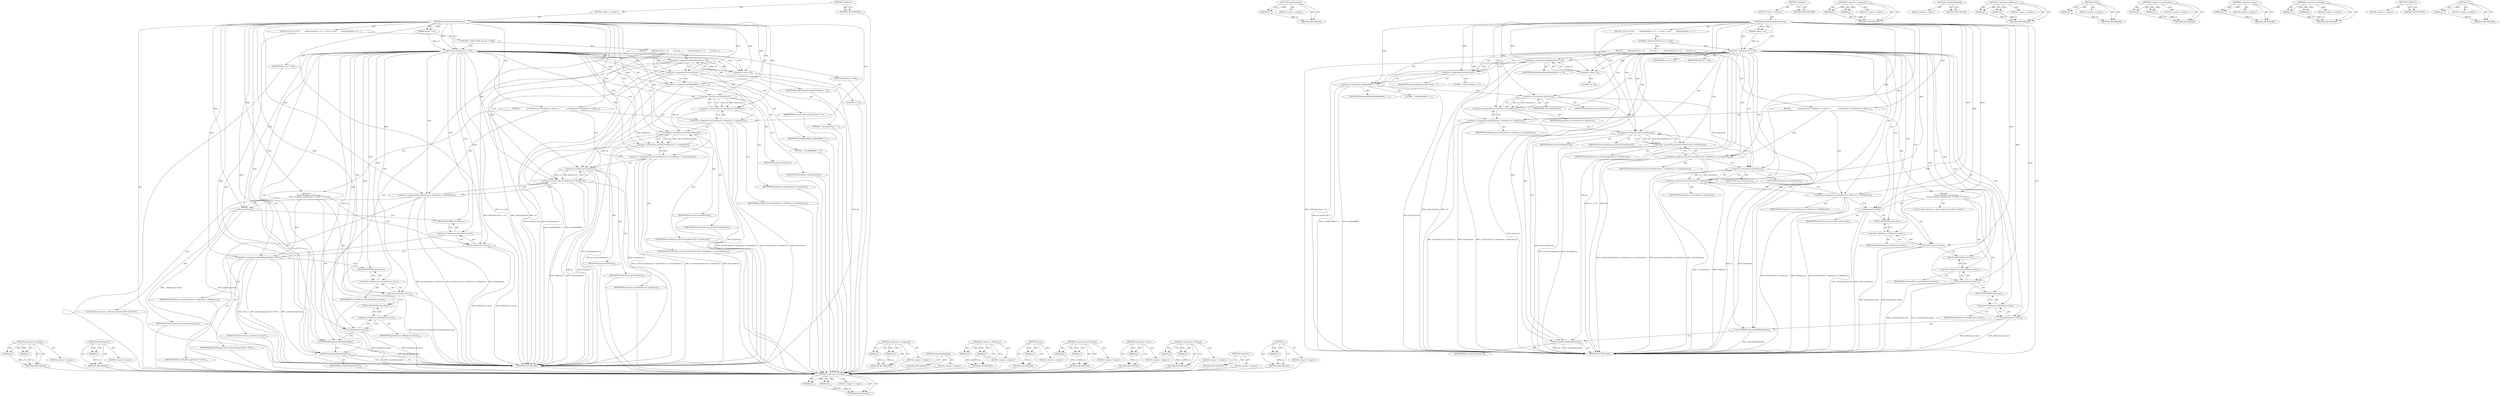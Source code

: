 digraph "_l" {
vulnerable_109 [label=<(METHOD,&lt;operator&gt;.lessThan)>];
vulnerable_110 [label=<(PARAM,p1)>];
vulnerable_111 [label=<(PARAM,p2)>];
vulnerable_112 [label=<(BLOCK,&lt;empty&gt;,&lt;empty&gt;)>];
vulnerable_113 [label=<(METHOD_RETURN,ANY)>];
vulnerable_130 [label=<(METHOD,notifyPrepared)>];
vulnerable_131 [label=<(PARAM,p1)>];
vulnerable_132 [label=<(BLOCK,&lt;empty&gt;,&lt;empty&gt;)>];
vulnerable_133 [label=<(METHOD_RETURN,ANY)>];
vulnerable_6 [label=<(METHOD,&lt;global&gt;)<SUB>1</SUB>>];
vulnerable_7 [label=<(BLOCK,&lt;empty&gt;,&lt;empty&gt;)<SUB>1</SUB>>];
vulnerable_8 [label=<(METHOD,notifyPreparedAndCleanup)<SUB>1</SUB>>];
vulnerable_9 [label=<(PARAM,status_t err)<SUB>1</SUB>>];
vulnerable_10 [label=<(BLOCK,{
 if (err != OK) {
        mMetaDataSize = -1l...,{
 if (err != OK) {
        mMetaDataSize = -1l...)<SUB>1</SUB>>];
vulnerable_11 [label=<(CONTROL_STRUCTURE,IF,if (err != OK))<SUB>2</SUB>>];
vulnerable_12 [label=<(&lt;operator&gt;.notEquals,err != OK)<SUB>2</SUB>>];
vulnerable_13 [label=<(IDENTIFIER,err,err != OK)<SUB>2</SUB>>];
vulnerable_14 [label=<(IDENTIFIER,OK,err != OK)<SUB>2</SUB>>];
vulnerable_15 [label=<(BLOCK,{
        mMetaDataSize = -1ll;
        mConten...,{
        mMetaDataSize = -1ll;
        mConten...)<SUB>2</SUB>>];
vulnerable_16 [label=<(&lt;operator&gt;.assignment,mMetaDataSize = -1ll)<SUB>3</SUB>>];
vulnerable_17 [label=<(IDENTIFIER,mMetaDataSize,mMetaDataSize = -1ll)<SUB>3</SUB>>];
vulnerable_18 [label=<(&lt;operator&gt;.minus,-1ll)<SUB>3</SUB>>];
vulnerable_19 [label=<(LITERAL,1ll,-1ll)<SUB>3</SUB>>];
vulnerable_20 [label=<(&lt;operator&gt;.assignment,mContentType = &quot;&quot;)<SUB>4</SUB>>];
vulnerable_21 [label=<(IDENTIFIER,mContentType,mContentType = &quot;&quot;)<SUB>4</SUB>>];
vulnerable_22 [label=<(LITERAL,&quot;&quot;,mContentType = &quot;&quot;)<SUB>4</SUB>>];
vulnerable_23 [label=<(&lt;operator&gt;.assignment,mSniffedMIME = &quot;&quot;)<SUB>5</SUB>>];
vulnerable_24 [label=<(IDENTIFIER,mSniffedMIME,mSniffedMIME = &quot;&quot;)<SUB>5</SUB>>];
vulnerable_25 [label=<(LITERAL,&quot;&quot;,mSniffedMIME = &quot;&quot;)<SUB>5</SUB>>];
vulnerable_26 [label=<(BLOCK,{
            sp&lt;DataSource&gt; dataSource = mData...,{
            sp&lt;DataSource&gt; dataSource = mData...)<SUB>6</SUB>>];
vulnerable_27 [label=<(&lt;operator&gt;.assignment,sp&lt;DataSource&gt; dataSource = mDataSource)<SUB>7</SUB>>];
vulnerable_28 [label=<(&lt;operator&gt;.greaterThan,sp&lt;DataSource&gt; dataSource)<SUB>7</SUB>>];
vulnerable_29 [label=<(&lt;operator&gt;.lessThan,sp&lt;DataSource)<SUB>7</SUB>>];
vulnerable_30 [label=<(IDENTIFIER,sp,sp&lt;DataSource)<SUB>7</SUB>>];
vulnerable_31 [label=<(IDENTIFIER,DataSource,sp&lt;DataSource)<SUB>7</SUB>>];
vulnerable_32 [label=<(IDENTIFIER,dataSource,sp&lt;DataSource&gt; dataSource)<SUB>7</SUB>>];
vulnerable_33 [label=<(IDENTIFIER,mDataSource,sp&lt;DataSource&gt; dataSource = mDataSource)<SUB>7</SUB>>];
vulnerable_34 [label=<(&lt;operator&gt;.assignment,sp&lt;NuCachedSource2&gt; cachedSource = mCachedSource)<SUB>8</SUB>>];
vulnerable_35 [label=<(&lt;operator&gt;.greaterThan,sp&lt;NuCachedSource2&gt; cachedSource)<SUB>8</SUB>>];
vulnerable_36 [label=<(&lt;operator&gt;.lessThan,sp&lt;NuCachedSource2)<SUB>8</SUB>>];
vulnerable_37 [label=<(IDENTIFIER,sp,sp&lt;NuCachedSource2)<SUB>8</SUB>>];
vulnerable_38 [label=<(IDENTIFIER,NuCachedSource2,sp&lt;NuCachedSource2)<SUB>8</SUB>>];
vulnerable_39 [label=<(IDENTIFIER,cachedSource,sp&lt;NuCachedSource2&gt; cachedSource)<SUB>8</SUB>>];
vulnerable_40 [label=<(IDENTIFIER,mCachedSource,sp&lt;NuCachedSource2&gt; cachedSource = mCachedSource)<SUB>8</SUB>>];
vulnerable_41 [label=<(&lt;operator&gt;.assignment,sp&lt;DataSource&gt; httpSource = mHttpSource)<SUB>9</SUB>>];
vulnerable_42 [label=<(&lt;operator&gt;.greaterThan,sp&lt;DataSource&gt; httpSource)<SUB>9</SUB>>];
vulnerable_43 [label=<(&lt;operator&gt;.lessThan,sp&lt;DataSource)<SUB>9</SUB>>];
vulnerable_44 [label=<(IDENTIFIER,sp,sp&lt;DataSource)<SUB>9</SUB>>];
vulnerable_45 [label=<(IDENTIFIER,DataSource,sp&lt;DataSource)<SUB>9</SUB>>];
vulnerable_46 [label=<(IDENTIFIER,httpSource,sp&lt;DataSource&gt; httpSource)<SUB>9</SUB>>];
vulnerable_47 [label=<(IDENTIFIER,mHttpSource,sp&lt;DataSource&gt; httpSource = mHttpSource)<SUB>9</SUB>>];
vulnerable_48 [label="<(BLOCK,{
                 Mutex::Autolock _l(mDisconne...,{
                 Mutex::Autolock _l(mDisconne...)<SUB>11</SUB>>"];
vulnerable_49 [label="<(LOCAL,Mutex.Autolock _l: Mutex.Autolock)<SUB>12</SUB>>"];
vulnerable_50 [label=<(_l,_l(mDisconnectLock))<SUB>12</SUB>>];
vulnerable_51 [label=<(IDENTIFIER,mDisconnectLock,_l(mDisconnectLock))<SUB>12</SUB>>];
vulnerable_52 [label=<(clear,mDataSource.clear())<SUB>13</SUB>>];
vulnerable_53 [label=<(&lt;operator&gt;.fieldAccess,mDataSource.clear)<SUB>13</SUB>>];
vulnerable_54 [label=<(IDENTIFIER,mDataSource,mDataSource.clear())<SUB>13</SUB>>];
vulnerable_55 [label=<(FIELD_IDENTIFIER,clear,clear)<SUB>13</SUB>>];
vulnerable_56 [label=<(clear,mCachedSource.clear())<SUB>14</SUB>>];
vulnerable_57 [label=<(&lt;operator&gt;.fieldAccess,mCachedSource.clear)<SUB>14</SUB>>];
vulnerable_58 [label=<(IDENTIFIER,mCachedSource,mCachedSource.clear())<SUB>14</SUB>>];
vulnerable_59 [label=<(FIELD_IDENTIFIER,clear,clear)<SUB>14</SUB>>];
vulnerable_60 [label=<(clear,mHttpSource.clear())<SUB>15</SUB>>];
vulnerable_61 [label=<(&lt;operator&gt;.fieldAccess,mHttpSource.clear)<SUB>15</SUB>>];
vulnerable_62 [label=<(IDENTIFIER,mHttpSource,mHttpSource.clear())<SUB>15</SUB>>];
vulnerable_63 [label=<(FIELD_IDENTIFIER,clear,clear)<SUB>15</SUB>>];
vulnerable_64 [label=<(cancelPollBuffering,cancelPollBuffering())<SUB>19</SUB>>];
vulnerable_65 [label=<(notifyPrepared,notifyPrepared(err))<SUB>21</SUB>>];
vulnerable_66 [label=<(IDENTIFIER,err,notifyPrepared(err))<SUB>21</SUB>>];
vulnerable_67 [label=<(METHOD_RETURN,void)<SUB>1</SUB>>];
vulnerable_69 [label=<(METHOD_RETURN,ANY)<SUB>1</SUB>>];
vulnerable_95 [label=<(METHOD,&lt;operator&gt;.assignment)>];
vulnerable_96 [label=<(PARAM,p1)>];
vulnerable_97 [label=<(PARAM,p2)>];
vulnerable_98 [label=<(BLOCK,&lt;empty&gt;,&lt;empty&gt;)>];
vulnerable_99 [label=<(METHOD_RETURN,ANY)>];
vulnerable_127 [label=<(METHOD,cancelPollBuffering)>];
vulnerable_128 [label=<(BLOCK,&lt;empty&gt;,&lt;empty&gt;)>];
vulnerable_129 [label=<(METHOD_RETURN,ANY)>];
vulnerable_122 [label=<(METHOD,&lt;operator&gt;.fieldAccess)>];
vulnerable_123 [label=<(PARAM,p1)>];
vulnerable_124 [label=<(PARAM,p2)>];
vulnerable_125 [label=<(BLOCK,&lt;empty&gt;,&lt;empty&gt;)>];
vulnerable_126 [label=<(METHOD_RETURN,ANY)>];
vulnerable_118 [label=<(METHOD,clear)>];
vulnerable_119 [label=<(PARAM,p1)>];
vulnerable_120 [label=<(BLOCK,&lt;empty&gt;,&lt;empty&gt;)>];
vulnerable_121 [label=<(METHOD_RETURN,ANY)>];
vulnerable_104 [label=<(METHOD,&lt;operator&gt;.greaterThan)>];
vulnerable_105 [label=<(PARAM,p1)>];
vulnerable_106 [label=<(PARAM,p2)>];
vulnerable_107 [label=<(BLOCK,&lt;empty&gt;,&lt;empty&gt;)>];
vulnerable_108 [label=<(METHOD_RETURN,ANY)>];
vulnerable_100 [label=<(METHOD,&lt;operator&gt;.minus)>];
vulnerable_101 [label=<(PARAM,p1)>];
vulnerable_102 [label=<(BLOCK,&lt;empty&gt;,&lt;empty&gt;)>];
vulnerable_103 [label=<(METHOD_RETURN,ANY)>];
vulnerable_90 [label=<(METHOD,&lt;operator&gt;.notEquals)>];
vulnerable_91 [label=<(PARAM,p1)>];
vulnerable_92 [label=<(PARAM,p2)>];
vulnerable_93 [label=<(BLOCK,&lt;empty&gt;,&lt;empty&gt;)>];
vulnerable_94 [label=<(METHOD_RETURN,ANY)>];
vulnerable_84 [label=<(METHOD,&lt;global&gt;)<SUB>1</SUB>>];
vulnerable_85 [label=<(BLOCK,&lt;empty&gt;,&lt;empty&gt;)>];
vulnerable_86 [label=<(METHOD_RETURN,ANY)>];
vulnerable_114 [label=<(METHOD,_l)>];
vulnerable_115 [label=<(PARAM,p1)>];
vulnerable_116 [label=<(BLOCK,&lt;empty&gt;,&lt;empty&gt;)>];
vulnerable_117 [label=<(METHOD_RETURN,ANY)>];
fixed_112 [label=<(METHOD,&lt;operator&gt;.lessThan)>];
fixed_113 [label=<(PARAM,p1)>];
fixed_114 [label=<(PARAM,p2)>];
fixed_115 [label=<(BLOCK,&lt;empty&gt;,&lt;empty&gt;)>];
fixed_116 [label=<(METHOD_RETURN,ANY)>];
fixed_133 [label=<(METHOD,notifyPrepared)>];
fixed_134 [label=<(PARAM,p1)>];
fixed_135 [label=<(BLOCK,&lt;empty&gt;,&lt;empty&gt;)>];
fixed_136 [label=<(METHOD_RETURN,ANY)>];
fixed_6 [label=<(METHOD,&lt;global&gt;)<SUB>1</SUB>>];
fixed_7 [label=<(BLOCK,&lt;empty&gt;,&lt;empty&gt;)<SUB>1</SUB>>];
fixed_8 [label=<(METHOD,notifyPreparedAndCleanup)<SUB>1</SUB>>];
fixed_9 [label=<(PARAM,status_t err)<SUB>1</SUB>>];
fixed_10 [label=<(BLOCK,{
 if (err != OK) {
        mMetaDataSize = -1l...,{
 if (err != OK) {
        mMetaDataSize = -1l...)<SUB>1</SUB>>];
fixed_11 [label=<(CONTROL_STRUCTURE,IF,if (err != OK))<SUB>2</SUB>>];
fixed_12 [label=<(&lt;operator&gt;.notEquals,err != OK)<SUB>2</SUB>>];
fixed_13 [label=<(IDENTIFIER,err,err != OK)<SUB>2</SUB>>];
fixed_14 [label=<(IDENTIFIER,OK,err != OK)<SUB>2</SUB>>];
fixed_15 [label=<(BLOCK,{
        mMetaDataSize = -1ll;
        mConten...,{
        mMetaDataSize = -1ll;
        mConten...)<SUB>2</SUB>>];
fixed_16 [label=<(&lt;operator&gt;.assignment,mMetaDataSize = -1ll)<SUB>3</SUB>>];
fixed_17 [label=<(IDENTIFIER,mMetaDataSize,mMetaDataSize = -1ll)<SUB>3</SUB>>];
fixed_18 [label=<(&lt;operator&gt;.minus,-1ll)<SUB>3</SUB>>];
fixed_19 [label=<(LITERAL,1ll,-1ll)<SUB>3</SUB>>];
fixed_20 [label=<(&lt;operator&gt;.assignment,mContentType = &quot;&quot;)<SUB>4</SUB>>];
fixed_21 [label=<(IDENTIFIER,mContentType,mContentType = &quot;&quot;)<SUB>4</SUB>>];
fixed_22 [label=<(LITERAL,&quot;&quot;,mContentType = &quot;&quot;)<SUB>4</SUB>>];
fixed_23 [label=<(&lt;operator&gt;.assignment,mSniffedMIME = &quot;&quot;)<SUB>5</SUB>>];
fixed_24 [label=<(IDENTIFIER,mSniffedMIME,mSniffedMIME = &quot;&quot;)<SUB>5</SUB>>];
fixed_25 [label=<(LITERAL,&quot;&quot;,mSniffedMIME = &quot;&quot;)<SUB>5</SUB>>];
fixed_26 [label=<(BLOCK,{
            sp&lt;DataSource&gt; dataSource = mData...,{
            sp&lt;DataSource&gt; dataSource = mData...)<SUB>6</SUB>>];
fixed_27 [label=<(&lt;operator&gt;.assignment,sp&lt;DataSource&gt; dataSource = mDataSource)<SUB>7</SUB>>];
fixed_28 [label=<(&lt;operator&gt;.greaterThan,sp&lt;DataSource&gt; dataSource)<SUB>7</SUB>>];
fixed_29 [label=<(&lt;operator&gt;.lessThan,sp&lt;DataSource)<SUB>7</SUB>>];
fixed_30 [label=<(IDENTIFIER,sp,sp&lt;DataSource)<SUB>7</SUB>>];
fixed_31 [label=<(IDENTIFIER,DataSource,sp&lt;DataSource)<SUB>7</SUB>>];
fixed_32 [label=<(IDENTIFIER,dataSource,sp&lt;DataSource&gt; dataSource)<SUB>7</SUB>>];
fixed_33 [label=<(IDENTIFIER,mDataSource,sp&lt;DataSource&gt; dataSource = mDataSource)<SUB>7</SUB>>];
fixed_34 [label=<(&lt;operator&gt;.assignment,sp&lt;NuCachedSource2&gt; cachedSource = mCachedSource)<SUB>8</SUB>>];
fixed_35 [label=<(&lt;operator&gt;.greaterThan,sp&lt;NuCachedSource2&gt; cachedSource)<SUB>8</SUB>>];
fixed_36 [label=<(&lt;operator&gt;.lessThan,sp&lt;NuCachedSource2)<SUB>8</SUB>>];
fixed_37 [label=<(IDENTIFIER,sp,sp&lt;NuCachedSource2)<SUB>8</SUB>>];
fixed_38 [label=<(IDENTIFIER,NuCachedSource2,sp&lt;NuCachedSource2)<SUB>8</SUB>>];
fixed_39 [label=<(IDENTIFIER,cachedSource,sp&lt;NuCachedSource2&gt; cachedSource)<SUB>8</SUB>>];
fixed_40 [label=<(IDENTIFIER,mCachedSource,sp&lt;NuCachedSource2&gt; cachedSource = mCachedSource)<SUB>8</SUB>>];
fixed_41 [label=<(&lt;operator&gt;.assignment,sp&lt;DataSource&gt; httpSource = mHttpSource)<SUB>9</SUB>>];
fixed_42 [label=<(&lt;operator&gt;.greaterThan,sp&lt;DataSource&gt; httpSource)<SUB>9</SUB>>];
fixed_43 [label=<(&lt;operator&gt;.lessThan,sp&lt;DataSource)<SUB>9</SUB>>];
fixed_44 [label=<(IDENTIFIER,sp,sp&lt;DataSource)<SUB>9</SUB>>];
fixed_45 [label=<(IDENTIFIER,DataSource,sp&lt;DataSource)<SUB>9</SUB>>];
fixed_46 [label=<(IDENTIFIER,httpSource,sp&lt;DataSource&gt; httpSource)<SUB>9</SUB>>];
fixed_47 [label=<(IDENTIFIER,mHttpSource,sp&lt;DataSource&gt; httpSource = mHttpSource)<SUB>9</SUB>>];
fixed_48 [label="<(BLOCK,{
                 Mutex::Autolock _l(mDisconne...,{
                 Mutex::Autolock _l(mDisconne...)<SUB>11</SUB>>"];
fixed_49 [label="<(LOCAL,Mutex.Autolock _l: Mutex.Autolock)<SUB>12</SUB>>"];
fixed_50 [label=<(_l,_l(mDisconnectLock))<SUB>12</SUB>>];
fixed_51 [label=<(IDENTIFIER,mDisconnectLock,_l(mDisconnectLock))<SUB>12</SUB>>];
fixed_52 [label=<(clear,mDataSource.clear())<SUB>13</SUB>>];
fixed_53 [label=<(&lt;operator&gt;.fieldAccess,mDataSource.clear)<SUB>13</SUB>>];
fixed_54 [label=<(IDENTIFIER,mDataSource,mDataSource.clear())<SUB>13</SUB>>];
fixed_55 [label=<(FIELD_IDENTIFIER,clear,clear)<SUB>13</SUB>>];
fixed_56 [label=<(&lt;operator&gt;.assignment,mDrmManagerClient = NULL)<SUB>14</SUB>>];
fixed_57 [label=<(IDENTIFIER,mDrmManagerClient,mDrmManagerClient = NULL)<SUB>14</SUB>>];
fixed_58 [label=<(IDENTIFIER,NULL,mDrmManagerClient = NULL)<SUB>14</SUB>>];
fixed_59 [label=<(clear,mCachedSource.clear())<SUB>15</SUB>>];
fixed_60 [label=<(&lt;operator&gt;.fieldAccess,mCachedSource.clear)<SUB>15</SUB>>];
fixed_61 [label=<(IDENTIFIER,mCachedSource,mCachedSource.clear())<SUB>15</SUB>>];
fixed_62 [label=<(FIELD_IDENTIFIER,clear,clear)<SUB>15</SUB>>];
fixed_63 [label=<(clear,mHttpSource.clear())<SUB>16</SUB>>];
fixed_64 [label=<(&lt;operator&gt;.fieldAccess,mHttpSource.clear)<SUB>16</SUB>>];
fixed_65 [label=<(IDENTIFIER,mHttpSource,mHttpSource.clear())<SUB>16</SUB>>];
fixed_66 [label=<(FIELD_IDENTIFIER,clear,clear)<SUB>16</SUB>>];
fixed_67 [label=<(cancelPollBuffering,cancelPollBuffering())<SUB>20</SUB>>];
fixed_68 [label=<(notifyPrepared,notifyPrepared(err))<SUB>22</SUB>>];
fixed_69 [label=<(IDENTIFIER,err,notifyPrepared(err))<SUB>22</SUB>>];
fixed_70 [label=<(METHOD_RETURN,void)<SUB>1</SUB>>];
fixed_72 [label=<(METHOD_RETURN,ANY)<SUB>1</SUB>>];
fixed_98 [label=<(METHOD,&lt;operator&gt;.assignment)>];
fixed_99 [label=<(PARAM,p1)>];
fixed_100 [label=<(PARAM,p2)>];
fixed_101 [label=<(BLOCK,&lt;empty&gt;,&lt;empty&gt;)>];
fixed_102 [label=<(METHOD_RETURN,ANY)>];
fixed_130 [label=<(METHOD,cancelPollBuffering)>];
fixed_131 [label=<(BLOCK,&lt;empty&gt;,&lt;empty&gt;)>];
fixed_132 [label=<(METHOD_RETURN,ANY)>];
fixed_125 [label=<(METHOD,&lt;operator&gt;.fieldAccess)>];
fixed_126 [label=<(PARAM,p1)>];
fixed_127 [label=<(PARAM,p2)>];
fixed_128 [label=<(BLOCK,&lt;empty&gt;,&lt;empty&gt;)>];
fixed_129 [label=<(METHOD_RETURN,ANY)>];
fixed_121 [label=<(METHOD,clear)>];
fixed_122 [label=<(PARAM,p1)>];
fixed_123 [label=<(BLOCK,&lt;empty&gt;,&lt;empty&gt;)>];
fixed_124 [label=<(METHOD_RETURN,ANY)>];
fixed_107 [label=<(METHOD,&lt;operator&gt;.greaterThan)>];
fixed_108 [label=<(PARAM,p1)>];
fixed_109 [label=<(PARAM,p2)>];
fixed_110 [label=<(BLOCK,&lt;empty&gt;,&lt;empty&gt;)>];
fixed_111 [label=<(METHOD_RETURN,ANY)>];
fixed_103 [label=<(METHOD,&lt;operator&gt;.minus)>];
fixed_104 [label=<(PARAM,p1)>];
fixed_105 [label=<(BLOCK,&lt;empty&gt;,&lt;empty&gt;)>];
fixed_106 [label=<(METHOD_RETURN,ANY)>];
fixed_93 [label=<(METHOD,&lt;operator&gt;.notEquals)>];
fixed_94 [label=<(PARAM,p1)>];
fixed_95 [label=<(PARAM,p2)>];
fixed_96 [label=<(BLOCK,&lt;empty&gt;,&lt;empty&gt;)>];
fixed_97 [label=<(METHOD_RETURN,ANY)>];
fixed_87 [label=<(METHOD,&lt;global&gt;)<SUB>1</SUB>>];
fixed_88 [label=<(BLOCK,&lt;empty&gt;,&lt;empty&gt;)>];
fixed_89 [label=<(METHOD_RETURN,ANY)>];
fixed_117 [label=<(METHOD,_l)>];
fixed_118 [label=<(PARAM,p1)>];
fixed_119 [label=<(BLOCK,&lt;empty&gt;,&lt;empty&gt;)>];
fixed_120 [label=<(METHOD_RETURN,ANY)>];
vulnerable_109 -> vulnerable_110  [key=0, label="AST: "];
vulnerable_109 -> vulnerable_110  [key=1, label="DDG: "];
vulnerable_109 -> vulnerable_112  [key=0, label="AST: "];
vulnerable_109 -> vulnerable_111  [key=0, label="AST: "];
vulnerable_109 -> vulnerable_111  [key=1, label="DDG: "];
vulnerable_109 -> vulnerable_113  [key=0, label="AST: "];
vulnerable_109 -> vulnerable_113  [key=1, label="CFG: "];
vulnerable_110 -> vulnerable_113  [key=0, label="DDG: p1"];
vulnerable_111 -> vulnerable_113  [key=0, label="DDG: p2"];
vulnerable_130 -> vulnerable_131  [key=0, label="AST: "];
vulnerable_130 -> vulnerable_131  [key=1, label="DDG: "];
vulnerable_130 -> vulnerable_132  [key=0, label="AST: "];
vulnerable_130 -> vulnerable_133  [key=0, label="AST: "];
vulnerable_130 -> vulnerable_133  [key=1, label="CFG: "];
vulnerable_131 -> vulnerable_133  [key=0, label="DDG: p1"];
vulnerable_6 -> vulnerable_7  [key=0, label="AST: "];
vulnerable_6 -> vulnerable_69  [key=0, label="AST: "];
vulnerable_6 -> vulnerable_69  [key=1, label="CFG: "];
vulnerable_7 -> vulnerable_8  [key=0, label="AST: "];
vulnerable_8 -> vulnerable_9  [key=0, label="AST: "];
vulnerable_8 -> vulnerable_9  [key=1, label="DDG: "];
vulnerable_8 -> vulnerable_10  [key=0, label="AST: "];
vulnerable_8 -> vulnerable_67  [key=0, label="AST: "];
vulnerable_8 -> vulnerable_12  [key=0, label="CFG: "];
vulnerable_8 -> vulnerable_12  [key=1, label="DDG: "];
vulnerable_8 -> vulnerable_65  [key=0, label="DDG: "];
vulnerable_8 -> vulnerable_20  [key=0, label="DDG: "];
vulnerable_8 -> vulnerable_23  [key=0, label="DDG: "];
vulnerable_8 -> vulnerable_26  [key=0, label="DDG: "];
vulnerable_8 -> vulnerable_64  [key=0, label="DDG: "];
vulnerable_8 -> vulnerable_27  [key=0, label="DDG: "];
vulnerable_8 -> vulnerable_34  [key=0, label="DDG: "];
vulnerable_8 -> vulnerable_41  [key=0, label="DDG: "];
vulnerable_8 -> vulnerable_48  [key=0, label="DDG: "];
vulnerable_8 -> vulnerable_18  [key=0, label="DDG: "];
vulnerable_8 -> vulnerable_28  [key=0, label="DDG: "];
vulnerable_8 -> vulnerable_35  [key=0, label="DDG: "];
vulnerable_8 -> vulnerable_42  [key=0, label="DDG: "];
vulnerable_8 -> vulnerable_50  [key=0, label="DDG: "];
vulnerable_8 -> vulnerable_52  [key=0, label="DDG: "];
vulnerable_8 -> vulnerable_56  [key=0, label="DDG: "];
vulnerable_8 -> vulnerable_60  [key=0, label="DDG: "];
vulnerable_8 -> vulnerable_29  [key=0, label="DDG: "];
vulnerable_8 -> vulnerable_36  [key=0, label="DDG: "];
vulnerable_8 -> vulnerable_43  [key=0, label="DDG: "];
vulnerable_9 -> vulnerable_12  [key=0, label="DDG: err"];
vulnerable_10 -> vulnerable_11  [key=0, label="AST: "];
vulnerable_10 -> vulnerable_65  [key=0, label="AST: "];
vulnerable_11 -> vulnerable_12  [key=0, label="AST: "];
vulnerable_11 -> vulnerable_15  [key=0, label="AST: "];
vulnerable_12 -> vulnerable_13  [key=0, label="AST: "];
vulnerable_12 -> vulnerable_14  [key=0, label="AST: "];
vulnerable_12 -> vulnerable_18  [key=0, label="CFG: "];
vulnerable_12 -> vulnerable_18  [key=1, label="CDG: "];
vulnerable_12 -> vulnerable_65  [key=0, label="CFG: "];
vulnerable_12 -> vulnerable_65  [key=1, label="DDG: err"];
vulnerable_12 -> vulnerable_67  [key=0, label="DDG: err != OK"];
vulnerable_12 -> vulnerable_67  [key=1, label="DDG: OK"];
vulnerable_12 -> vulnerable_34  [key=0, label="CDG: "];
vulnerable_12 -> vulnerable_60  [key=0, label="CDG: "];
vulnerable_12 -> vulnerable_64  [key=0, label="CDG: "];
vulnerable_12 -> vulnerable_42  [key=0, label="CDG: "];
vulnerable_12 -> vulnerable_57  [key=0, label="CDG: "];
vulnerable_12 -> vulnerable_28  [key=0, label="CDG: "];
vulnerable_12 -> vulnerable_52  [key=0, label="CDG: "];
vulnerable_12 -> vulnerable_20  [key=0, label="CDG: "];
vulnerable_12 -> vulnerable_56  [key=0, label="CDG: "];
vulnerable_12 -> vulnerable_27  [key=0, label="CDG: "];
vulnerable_12 -> vulnerable_29  [key=0, label="CDG: "];
vulnerable_12 -> vulnerable_50  [key=0, label="CDG: "];
vulnerable_12 -> vulnerable_59  [key=0, label="CDG: "];
vulnerable_12 -> vulnerable_35  [key=0, label="CDG: "];
vulnerable_12 -> vulnerable_43  [key=0, label="CDG: "];
vulnerable_12 -> vulnerable_16  [key=0, label="CDG: "];
vulnerable_12 -> vulnerable_61  [key=0, label="CDG: "];
vulnerable_12 -> vulnerable_23  [key=0, label="CDG: "];
vulnerable_12 -> vulnerable_36  [key=0, label="CDG: "];
vulnerable_12 -> vulnerable_53  [key=0, label="CDG: "];
vulnerable_12 -> vulnerable_41  [key=0, label="CDG: "];
vulnerable_12 -> vulnerable_63  [key=0, label="CDG: "];
vulnerable_12 -> vulnerable_55  [key=0, label="CDG: "];
vulnerable_15 -> vulnerable_16  [key=0, label="AST: "];
vulnerable_15 -> vulnerable_20  [key=0, label="AST: "];
vulnerable_15 -> vulnerable_23  [key=0, label="AST: "];
vulnerable_15 -> vulnerable_26  [key=0, label="AST: "];
vulnerable_15 -> vulnerable_64  [key=0, label="AST: "];
vulnerable_16 -> vulnerable_17  [key=0, label="AST: "];
vulnerable_16 -> vulnerable_18  [key=0, label="AST: "];
vulnerable_16 -> vulnerable_20  [key=0, label="CFG: "];
vulnerable_16 -> vulnerable_67  [key=0, label="DDG: -1ll"];
vulnerable_16 -> vulnerable_67  [key=1, label="DDG: mMetaDataSize = -1ll"];
vulnerable_16 -> vulnerable_67  [key=2, label="DDG: mMetaDataSize"];
vulnerable_18 -> vulnerable_19  [key=0, label="AST: "];
vulnerable_18 -> vulnerable_16  [key=0, label="CFG: "];
vulnerable_18 -> vulnerable_16  [key=1, label="DDG: 1ll"];
vulnerable_20 -> vulnerable_21  [key=0, label="AST: "];
vulnerable_20 -> vulnerable_22  [key=0, label="AST: "];
vulnerable_20 -> vulnerable_23  [key=0, label="CFG: "];
vulnerable_20 -> vulnerable_67  [key=0, label="DDG: mContentType = &quot;&quot;"];
vulnerable_20 -> vulnerable_67  [key=1, label="DDG: mContentType"];
vulnerable_23 -> vulnerable_24  [key=0, label="AST: "];
vulnerable_23 -> vulnerable_25  [key=0, label="AST: "];
vulnerable_23 -> vulnerable_29  [key=0, label="CFG: "];
vulnerable_23 -> vulnerable_67  [key=0, label="DDG: mSniffedMIME = &quot;&quot;"];
vulnerable_23 -> vulnerable_67  [key=1, label="DDG: mSniffedMIME"];
vulnerable_26 -> vulnerable_27  [key=0, label="AST: "];
vulnerable_26 -> vulnerable_34  [key=0, label="AST: "];
vulnerable_26 -> vulnerable_41  [key=0, label="AST: "];
vulnerable_26 -> vulnerable_48  [key=0, label="AST: "];
vulnerable_27 -> vulnerable_28  [key=0, label="AST: "];
vulnerable_27 -> vulnerable_33  [key=0, label="AST: "];
vulnerable_27 -> vulnerable_36  [key=0, label="CFG: "];
vulnerable_27 -> vulnerable_67  [key=0, label="DDG: sp&lt;DataSource&gt; dataSource"];
vulnerable_27 -> vulnerable_67  [key=1, label="DDG: mDataSource"];
vulnerable_27 -> vulnerable_67  [key=2, label="DDG: sp&lt;DataSource&gt; dataSource = mDataSource"];
vulnerable_28 -> vulnerable_29  [key=0, label="AST: "];
vulnerable_28 -> vulnerable_32  [key=0, label="AST: "];
vulnerable_28 -> vulnerable_27  [key=0, label="CFG: "];
vulnerable_28 -> vulnerable_67  [key=0, label="DDG: dataSource"];
vulnerable_29 -> vulnerable_30  [key=0, label="AST: "];
vulnerable_29 -> vulnerable_31  [key=0, label="AST: "];
vulnerable_29 -> vulnerable_28  [key=0, label="CFG: "];
vulnerable_29 -> vulnerable_28  [key=1, label="DDG: sp"];
vulnerable_29 -> vulnerable_28  [key=2, label="DDG: DataSource"];
vulnerable_29 -> vulnerable_36  [key=0, label="DDG: sp"];
vulnerable_29 -> vulnerable_43  [key=0, label="DDG: DataSource"];
vulnerable_34 -> vulnerable_35  [key=0, label="AST: "];
vulnerable_34 -> vulnerable_40  [key=0, label="AST: "];
vulnerable_34 -> vulnerable_43  [key=0, label="CFG: "];
vulnerable_34 -> vulnerable_67  [key=0, label="DDG: sp&lt;NuCachedSource2&gt; cachedSource"];
vulnerable_34 -> vulnerable_67  [key=1, label="DDG: mCachedSource"];
vulnerable_34 -> vulnerable_67  [key=2, label="DDG: sp&lt;NuCachedSource2&gt; cachedSource = mCachedSource"];
vulnerable_35 -> vulnerable_36  [key=0, label="AST: "];
vulnerable_35 -> vulnerable_39  [key=0, label="AST: "];
vulnerable_35 -> vulnerable_34  [key=0, label="CFG: "];
vulnerable_35 -> vulnerable_67  [key=0, label="DDG: sp&lt;NuCachedSource2"];
vulnerable_35 -> vulnerable_67  [key=1, label="DDG: cachedSource"];
vulnerable_36 -> vulnerable_37  [key=0, label="AST: "];
vulnerable_36 -> vulnerable_38  [key=0, label="AST: "];
vulnerable_36 -> vulnerable_35  [key=0, label="CFG: "];
vulnerable_36 -> vulnerable_35  [key=1, label="DDG: sp"];
vulnerable_36 -> vulnerable_35  [key=2, label="DDG: NuCachedSource2"];
vulnerable_36 -> vulnerable_67  [key=0, label="DDG: NuCachedSource2"];
vulnerable_36 -> vulnerable_43  [key=0, label="DDG: sp"];
vulnerable_41 -> vulnerable_42  [key=0, label="AST: "];
vulnerable_41 -> vulnerable_47  [key=0, label="AST: "];
vulnerable_41 -> vulnerable_50  [key=0, label="CFG: "];
vulnerable_41 -> vulnerable_67  [key=0, label="DDG: sp&lt;DataSource&gt; httpSource"];
vulnerable_41 -> vulnerable_67  [key=1, label="DDG: mHttpSource"];
vulnerable_41 -> vulnerable_67  [key=2, label="DDG: sp&lt;DataSource&gt; httpSource = mHttpSource"];
vulnerable_42 -> vulnerable_43  [key=0, label="AST: "];
vulnerable_42 -> vulnerable_46  [key=0, label="AST: "];
vulnerable_42 -> vulnerable_41  [key=0, label="CFG: "];
vulnerable_42 -> vulnerable_67  [key=0, label="DDG: sp&lt;DataSource"];
vulnerable_42 -> vulnerable_67  [key=1, label="DDG: httpSource"];
vulnerable_43 -> vulnerable_44  [key=0, label="AST: "];
vulnerable_43 -> vulnerable_45  [key=0, label="AST: "];
vulnerable_43 -> vulnerable_42  [key=0, label="CFG: "];
vulnerable_43 -> vulnerable_42  [key=1, label="DDG: sp"];
vulnerable_43 -> vulnerable_42  [key=2, label="DDG: DataSource"];
vulnerable_43 -> vulnerable_67  [key=0, label="DDG: sp"];
vulnerable_43 -> vulnerable_67  [key=1, label="DDG: DataSource"];
vulnerable_48 -> vulnerable_49  [key=0, label="AST: "];
vulnerable_48 -> vulnerable_50  [key=0, label="AST: "];
vulnerable_48 -> vulnerable_52  [key=0, label="AST: "];
vulnerable_48 -> vulnerable_56  [key=0, label="AST: "];
vulnerable_48 -> vulnerable_60  [key=0, label="AST: "];
vulnerable_50 -> vulnerable_51  [key=0, label="AST: "];
vulnerable_50 -> vulnerable_55  [key=0, label="CFG: "];
vulnerable_50 -> vulnerable_67  [key=0, label="DDG: _l(mDisconnectLock)"];
vulnerable_50 -> vulnerable_67  [key=1, label="DDG: mDisconnectLock"];
vulnerable_52 -> vulnerable_53  [key=0, label="AST: "];
vulnerable_52 -> vulnerable_59  [key=0, label="CFG: "];
vulnerable_52 -> vulnerable_67  [key=0, label="DDG: mDataSource.clear"];
vulnerable_52 -> vulnerable_67  [key=1, label="DDG: mDataSource.clear()"];
vulnerable_53 -> vulnerable_54  [key=0, label="AST: "];
vulnerable_53 -> vulnerable_55  [key=0, label="AST: "];
vulnerable_53 -> vulnerable_52  [key=0, label="CFG: "];
vulnerable_55 -> vulnerable_53  [key=0, label="CFG: "];
vulnerable_56 -> vulnerable_57  [key=0, label="AST: "];
vulnerable_56 -> vulnerable_63  [key=0, label="CFG: "];
vulnerable_56 -> vulnerable_67  [key=0, label="DDG: mCachedSource.clear"];
vulnerable_56 -> vulnerable_67  [key=1, label="DDG: mCachedSource.clear()"];
vulnerable_57 -> vulnerable_58  [key=0, label="AST: "];
vulnerable_57 -> vulnerable_59  [key=0, label="AST: "];
vulnerable_57 -> vulnerable_56  [key=0, label="CFG: "];
vulnerable_59 -> vulnerable_57  [key=0, label="CFG: "];
vulnerable_60 -> vulnerable_61  [key=0, label="AST: "];
vulnerable_60 -> vulnerable_64  [key=0, label="CFG: "];
vulnerable_60 -> vulnerable_67  [key=0, label="DDG: mHttpSource.clear"];
vulnerable_60 -> vulnerable_67  [key=1, label="DDG: mHttpSource.clear()"];
vulnerable_61 -> vulnerable_62  [key=0, label="AST: "];
vulnerable_61 -> vulnerable_63  [key=0, label="AST: "];
vulnerable_61 -> vulnerable_60  [key=0, label="CFG: "];
vulnerable_63 -> vulnerable_61  [key=0, label="CFG: "];
vulnerable_64 -> vulnerable_65  [key=0, label="CFG: "];
vulnerable_64 -> vulnerable_67  [key=0, label="DDG: cancelPollBuffering()"];
vulnerable_65 -> vulnerable_66  [key=0, label="AST: "];
vulnerable_65 -> vulnerable_67  [key=0, label="CFG: "];
vulnerable_65 -> vulnerable_67  [key=1, label="DDG: err"];
vulnerable_65 -> vulnerable_67  [key=2, label="DDG: notifyPrepared(err)"];
vulnerable_95 -> vulnerable_96  [key=0, label="AST: "];
vulnerable_95 -> vulnerable_96  [key=1, label="DDG: "];
vulnerable_95 -> vulnerable_98  [key=0, label="AST: "];
vulnerable_95 -> vulnerable_97  [key=0, label="AST: "];
vulnerable_95 -> vulnerable_97  [key=1, label="DDG: "];
vulnerable_95 -> vulnerable_99  [key=0, label="AST: "];
vulnerable_95 -> vulnerable_99  [key=1, label="CFG: "];
vulnerable_96 -> vulnerable_99  [key=0, label="DDG: p1"];
vulnerable_97 -> vulnerable_99  [key=0, label="DDG: p2"];
vulnerable_127 -> vulnerable_128  [key=0, label="AST: "];
vulnerable_127 -> vulnerable_129  [key=0, label="AST: "];
vulnerable_127 -> vulnerable_129  [key=1, label="CFG: "];
vulnerable_122 -> vulnerable_123  [key=0, label="AST: "];
vulnerable_122 -> vulnerable_123  [key=1, label="DDG: "];
vulnerable_122 -> vulnerable_125  [key=0, label="AST: "];
vulnerable_122 -> vulnerable_124  [key=0, label="AST: "];
vulnerable_122 -> vulnerable_124  [key=1, label="DDG: "];
vulnerable_122 -> vulnerable_126  [key=0, label="AST: "];
vulnerable_122 -> vulnerable_126  [key=1, label="CFG: "];
vulnerable_123 -> vulnerable_126  [key=0, label="DDG: p1"];
vulnerable_124 -> vulnerable_126  [key=0, label="DDG: p2"];
vulnerable_118 -> vulnerable_119  [key=0, label="AST: "];
vulnerable_118 -> vulnerable_119  [key=1, label="DDG: "];
vulnerable_118 -> vulnerable_120  [key=0, label="AST: "];
vulnerable_118 -> vulnerable_121  [key=0, label="AST: "];
vulnerable_118 -> vulnerable_121  [key=1, label="CFG: "];
vulnerable_119 -> vulnerable_121  [key=0, label="DDG: p1"];
vulnerable_104 -> vulnerable_105  [key=0, label="AST: "];
vulnerable_104 -> vulnerable_105  [key=1, label="DDG: "];
vulnerable_104 -> vulnerable_107  [key=0, label="AST: "];
vulnerable_104 -> vulnerable_106  [key=0, label="AST: "];
vulnerable_104 -> vulnerable_106  [key=1, label="DDG: "];
vulnerable_104 -> vulnerable_108  [key=0, label="AST: "];
vulnerable_104 -> vulnerable_108  [key=1, label="CFG: "];
vulnerable_105 -> vulnerable_108  [key=0, label="DDG: p1"];
vulnerable_106 -> vulnerable_108  [key=0, label="DDG: p2"];
vulnerable_100 -> vulnerable_101  [key=0, label="AST: "];
vulnerable_100 -> vulnerable_101  [key=1, label="DDG: "];
vulnerable_100 -> vulnerable_102  [key=0, label="AST: "];
vulnerable_100 -> vulnerable_103  [key=0, label="AST: "];
vulnerable_100 -> vulnerable_103  [key=1, label="CFG: "];
vulnerable_101 -> vulnerable_103  [key=0, label="DDG: p1"];
vulnerable_90 -> vulnerable_91  [key=0, label="AST: "];
vulnerable_90 -> vulnerable_91  [key=1, label="DDG: "];
vulnerable_90 -> vulnerable_93  [key=0, label="AST: "];
vulnerable_90 -> vulnerable_92  [key=0, label="AST: "];
vulnerable_90 -> vulnerable_92  [key=1, label="DDG: "];
vulnerable_90 -> vulnerable_94  [key=0, label="AST: "];
vulnerable_90 -> vulnerable_94  [key=1, label="CFG: "];
vulnerable_91 -> vulnerable_94  [key=0, label="DDG: p1"];
vulnerable_92 -> vulnerable_94  [key=0, label="DDG: p2"];
vulnerable_84 -> vulnerable_85  [key=0, label="AST: "];
vulnerable_84 -> vulnerable_86  [key=0, label="AST: "];
vulnerable_84 -> vulnerable_86  [key=1, label="CFG: "];
vulnerable_114 -> vulnerable_115  [key=0, label="AST: "];
vulnerable_114 -> vulnerable_115  [key=1, label="DDG: "];
vulnerable_114 -> vulnerable_116  [key=0, label="AST: "];
vulnerable_114 -> vulnerable_117  [key=0, label="AST: "];
vulnerable_114 -> vulnerable_117  [key=1, label="CFG: "];
vulnerable_115 -> vulnerable_117  [key=0, label="DDG: p1"];
fixed_112 -> fixed_113  [key=0, label="AST: "];
fixed_112 -> fixed_113  [key=1, label="DDG: "];
fixed_112 -> fixed_115  [key=0, label="AST: "];
fixed_112 -> fixed_114  [key=0, label="AST: "];
fixed_112 -> fixed_114  [key=1, label="DDG: "];
fixed_112 -> fixed_116  [key=0, label="AST: "];
fixed_112 -> fixed_116  [key=1, label="CFG: "];
fixed_113 -> fixed_116  [key=0, label="DDG: p1"];
fixed_114 -> fixed_116  [key=0, label="DDG: p2"];
fixed_115 -> vulnerable_109  [key=0];
fixed_116 -> vulnerable_109  [key=0];
fixed_133 -> fixed_134  [key=0, label="AST: "];
fixed_133 -> fixed_134  [key=1, label="DDG: "];
fixed_133 -> fixed_135  [key=0, label="AST: "];
fixed_133 -> fixed_136  [key=0, label="AST: "];
fixed_133 -> fixed_136  [key=1, label="CFG: "];
fixed_134 -> fixed_136  [key=0, label="DDG: p1"];
fixed_135 -> vulnerable_109  [key=0];
fixed_136 -> vulnerable_109  [key=0];
fixed_6 -> fixed_7  [key=0, label="AST: "];
fixed_6 -> fixed_72  [key=0, label="AST: "];
fixed_6 -> fixed_72  [key=1, label="CFG: "];
fixed_7 -> fixed_8  [key=0, label="AST: "];
fixed_8 -> fixed_9  [key=0, label="AST: "];
fixed_8 -> fixed_9  [key=1, label="DDG: "];
fixed_8 -> fixed_10  [key=0, label="AST: "];
fixed_8 -> fixed_70  [key=0, label="AST: "];
fixed_8 -> fixed_12  [key=0, label="CFG: "];
fixed_8 -> fixed_12  [key=1, label="DDG: "];
fixed_8 -> fixed_68  [key=0, label="DDG: "];
fixed_8 -> fixed_20  [key=0, label="DDG: "];
fixed_8 -> fixed_23  [key=0, label="DDG: "];
fixed_8 -> fixed_26  [key=0, label="DDG: "];
fixed_8 -> fixed_67  [key=0, label="DDG: "];
fixed_8 -> fixed_27  [key=0, label="DDG: "];
fixed_8 -> fixed_34  [key=0, label="DDG: "];
fixed_8 -> fixed_41  [key=0, label="DDG: "];
fixed_8 -> fixed_48  [key=0, label="DDG: "];
fixed_8 -> fixed_18  [key=0, label="DDG: "];
fixed_8 -> fixed_56  [key=0, label="DDG: "];
fixed_8 -> fixed_28  [key=0, label="DDG: "];
fixed_8 -> fixed_35  [key=0, label="DDG: "];
fixed_8 -> fixed_42  [key=0, label="DDG: "];
fixed_8 -> fixed_50  [key=0, label="DDG: "];
fixed_8 -> fixed_52  [key=0, label="DDG: "];
fixed_8 -> fixed_59  [key=0, label="DDG: "];
fixed_8 -> fixed_63  [key=0, label="DDG: "];
fixed_8 -> fixed_29  [key=0, label="DDG: "];
fixed_8 -> fixed_36  [key=0, label="DDG: "];
fixed_8 -> fixed_43  [key=0, label="DDG: "];
fixed_9 -> fixed_12  [key=0, label="DDG: err"];
fixed_10 -> fixed_11  [key=0, label="AST: "];
fixed_10 -> fixed_68  [key=0, label="AST: "];
fixed_11 -> fixed_12  [key=0, label="AST: "];
fixed_11 -> fixed_15  [key=0, label="AST: "];
fixed_12 -> fixed_13  [key=0, label="AST: "];
fixed_12 -> fixed_14  [key=0, label="AST: "];
fixed_12 -> fixed_18  [key=0, label="CFG: "];
fixed_12 -> fixed_18  [key=1, label="CDG: "];
fixed_12 -> fixed_68  [key=0, label="CFG: "];
fixed_12 -> fixed_68  [key=1, label="DDG: err"];
fixed_12 -> fixed_70  [key=0, label="DDG: err != OK"];
fixed_12 -> fixed_70  [key=1, label="DDG: OK"];
fixed_12 -> fixed_34  [key=0, label="CDG: "];
fixed_12 -> fixed_60  [key=0, label="CDG: "];
fixed_12 -> fixed_64  [key=0, label="CDG: "];
fixed_12 -> fixed_42  [key=0, label="CDG: "];
fixed_12 -> fixed_28  [key=0, label="CDG: "];
fixed_12 -> fixed_66  [key=0, label="CDG: "];
fixed_12 -> fixed_52  [key=0, label="CDG: "];
fixed_12 -> fixed_20  [key=0, label="CDG: "];
fixed_12 -> fixed_56  [key=0, label="CDG: "];
fixed_12 -> fixed_67  [key=0, label="CDG: "];
fixed_12 -> fixed_27  [key=0, label="CDG: "];
fixed_12 -> fixed_29  [key=0, label="CDG: "];
fixed_12 -> fixed_50  [key=0, label="CDG: "];
fixed_12 -> fixed_59  [key=0, label="CDG: "];
fixed_12 -> fixed_35  [key=0, label="CDG: "];
fixed_12 -> fixed_43  [key=0, label="CDG: "];
fixed_12 -> fixed_16  [key=0, label="CDG: "];
fixed_12 -> fixed_23  [key=0, label="CDG: "];
fixed_12 -> fixed_36  [key=0, label="CDG: "];
fixed_12 -> fixed_53  [key=0, label="CDG: "];
fixed_12 -> fixed_41  [key=0, label="CDG: "];
fixed_12 -> fixed_63  [key=0, label="CDG: "];
fixed_12 -> fixed_55  [key=0, label="CDG: "];
fixed_12 -> fixed_62  [key=0, label="CDG: "];
fixed_13 -> vulnerable_109  [key=0];
fixed_14 -> vulnerable_109  [key=0];
fixed_15 -> fixed_16  [key=0, label="AST: "];
fixed_15 -> fixed_20  [key=0, label="AST: "];
fixed_15 -> fixed_23  [key=0, label="AST: "];
fixed_15 -> fixed_26  [key=0, label="AST: "];
fixed_15 -> fixed_67  [key=0, label="AST: "];
fixed_16 -> fixed_17  [key=0, label="AST: "];
fixed_16 -> fixed_18  [key=0, label="AST: "];
fixed_16 -> fixed_20  [key=0, label="CFG: "];
fixed_16 -> fixed_70  [key=0, label="DDG: -1ll"];
fixed_16 -> fixed_70  [key=1, label="DDG: mMetaDataSize = -1ll"];
fixed_16 -> fixed_70  [key=2, label="DDG: mMetaDataSize"];
fixed_17 -> vulnerable_109  [key=0];
fixed_18 -> fixed_19  [key=0, label="AST: "];
fixed_18 -> fixed_16  [key=0, label="CFG: "];
fixed_18 -> fixed_16  [key=1, label="DDG: 1ll"];
fixed_19 -> vulnerable_109  [key=0];
fixed_20 -> fixed_21  [key=0, label="AST: "];
fixed_20 -> fixed_22  [key=0, label="AST: "];
fixed_20 -> fixed_23  [key=0, label="CFG: "];
fixed_20 -> fixed_70  [key=0, label="DDG: mContentType = &quot;&quot;"];
fixed_20 -> fixed_70  [key=1, label="DDG: mContentType"];
fixed_21 -> vulnerable_109  [key=0];
fixed_22 -> vulnerable_109  [key=0];
fixed_23 -> fixed_24  [key=0, label="AST: "];
fixed_23 -> fixed_25  [key=0, label="AST: "];
fixed_23 -> fixed_29  [key=0, label="CFG: "];
fixed_23 -> fixed_70  [key=0, label="DDG: mSniffedMIME = &quot;&quot;"];
fixed_23 -> fixed_70  [key=1, label="DDG: mSniffedMIME"];
fixed_24 -> vulnerable_109  [key=0];
fixed_25 -> vulnerable_109  [key=0];
fixed_26 -> fixed_27  [key=0, label="AST: "];
fixed_26 -> fixed_34  [key=0, label="AST: "];
fixed_26 -> fixed_41  [key=0, label="AST: "];
fixed_26 -> fixed_48  [key=0, label="AST: "];
fixed_27 -> fixed_28  [key=0, label="AST: "];
fixed_27 -> fixed_33  [key=0, label="AST: "];
fixed_27 -> fixed_36  [key=0, label="CFG: "];
fixed_27 -> fixed_70  [key=0, label="DDG: sp&lt;DataSource&gt; dataSource"];
fixed_27 -> fixed_70  [key=1, label="DDG: mDataSource"];
fixed_27 -> fixed_70  [key=2, label="DDG: sp&lt;DataSource&gt; dataSource = mDataSource"];
fixed_28 -> fixed_29  [key=0, label="AST: "];
fixed_28 -> fixed_32  [key=0, label="AST: "];
fixed_28 -> fixed_27  [key=0, label="CFG: "];
fixed_28 -> fixed_70  [key=0, label="DDG: dataSource"];
fixed_29 -> fixed_30  [key=0, label="AST: "];
fixed_29 -> fixed_31  [key=0, label="AST: "];
fixed_29 -> fixed_28  [key=0, label="CFG: "];
fixed_29 -> fixed_28  [key=1, label="DDG: sp"];
fixed_29 -> fixed_28  [key=2, label="DDG: DataSource"];
fixed_29 -> fixed_36  [key=0, label="DDG: sp"];
fixed_29 -> fixed_43  [key=0, label="DDG: DataSource"];
fixed_30 -> vulnerable_109  [key=0];
fixed_31 -> vulnerable_109  [key=0];
fixed_32 -> vulnerable_109  [key=0];
fixed_33 -> vulnerable_109  [key=0];
fixed_34 -> fixed_35  [key=0, label="AST: "];
fixed_34 -> fixed_40  [key=0, label="AST: "];
fixed_34 -> fixed_43  [key=0, label="CFG: "];
fixed_34 -> fixed_70  [key=0, label="DDG: sp&lt;NuCachedSource2&gt; cachedSource"];
fixed_34 -> fixed_70  [key=1, label="DDG: mCachedSource"];
fixed_34 -> fixed_70  [key=2, label="DDG: sp&lt;NuCachedSource2&gt; cachedSource = mCachedSource"];
fixed_35 -> fixed_36  [key=0, label="AST: "];
fixed_35 -> fixed_39  [key=0, label="AST: "];
fixed_35 -> fixed_34  [key=0, label="CFG: "];
fixed_35 -> fixed_70  [key=0, label="DDG: sp&lt;NuCachedSource2"];
fixed_35 -> fixed_70  [key=1, label="DDG: cachedSource"];
fixed_36 -> fixed_37  [key=0, label="AST: "];
fixed_36 -> fixed_38  [key=0, label="AST: "];
fixed_36 -> fixed_35  [key=0, label="CFG: "];
fixed_36 -> fixed_35  [key=1, label="DDG: sp"];
fixed_36 -> fixed_35  [key=2, label="DDG: NuCachedSource2"];
fixed_36 -> fixed_70  [key=0, label="DDG: NuCachedSource2"];
fixed_36 -> fixed_43  [key=0, label="DDG: sp"];
fixed_37 -> vulnerable_109  [key=0];
fixed_38 -> vulnerable_109  [key=0];
fixed_39 -> vulnerable_109  [key=0];
fixed_40 -> vulnerable_109  [key=0];
fixed_41 -> fixed_42  [key=0, label="AST: "];
fixed_41 -> fixed_47  [key=0, label="AST: "];
fixed_41 -> fixed_50  [key=0, label="CFG: "];
fixed_41 -> fixed_70  [key=0, label="DDG: sp&lt;DataSource&gt; httpSource"];
fixed_41 -> fixed_70  [key=1, label="DDG: mHttpSource"];
fixed_41 -> fixed_70  [key=2, label="DDG: sp&lt;DataSource&gt; httpSource = mHttpSource"];
fixed_42 -> fixed_43  [key=0, label="AST: "];
fixed_42 -> fixed_46  [key=0, label="AST: "];
fixed_42 -> fixed_41  [key=0, label="CFG: "];
fixed_42 -> fixed_70  [key=0, label="DDG: sp&lt;DataSource"];
fixed_42 -> fixed_70  [key=1, label="DDG: httpSource"];
fixed_43 -> fixed_44  [key=0, label="AST: "];
fixed_43 -> fixed_45  [key=0, label="AST: "];
fixed_43 -> fixed_42  [key=0, label="CFG: "];
fixed_43 -> fixed_42  [key=1, label="DDG: sp"];
fixed_43 -> fixed_42  [key=2, label="DDG: DataSource"];
fixed_43 -> fixed_70  [key=0, label="DDG: sp"];
fixed_43 -> fixed_70  [key=1, label="DDG: DataSource"];
fixed_44 -> vulnerable_109  [key=0];
fixed_45 -> vulnerable_109  [key=0];
fixed_46 -> vulnerable_109  [key=0];
fixed_47 -> vulnerable_109  [key=0];
fixed_48 -> fixed_49  [key=0, label="AST: "];
fixed_48 -> fixed_50  [key=0, label="AST: "];
fixed_48 -> fixed_52  [key=0, label="AST: "];
fixed_48 -> fixed_56  [key=0, label="AST: "];
fixed_48 -> fixed_59  [key=0, label="AST: "];
fixed_48 -> fixed_63  [key=0, label="AST: "];
fixed_49 -> vulnerable_109  [key=0];
fixed_50 -> fixed_51  [key=0, label="AST: "];
fixed_50 -> fixed_55  [key=0, label="CFG: "];
fixed_50 -> fixed_70  [key=0, label="DDG: _l(mDisconnectLock)"];
fixed_50 -> fixed_70  [key=1, label="DDG: mDisconnectLock"];
fixed_51 -> vulnerable_109  [key=0];
fixed_52 -> fixed_53  [key=0, label="AST: "];
fixed_52 -> fixed_56  [key=0, label="CFG: "];
fixed_52 -> fixed_70  [key=0, label="DDG: mDataSource.clear"];
fixed_52 -> fixed_70  [key=1, label="DDG: mDataSource.clear()"];
fixed_53 -> fixed_54  [key=0, label="AST: "];
fixed_53 -> fixed_55  [key=0, label="AST: "];
fixed_53 -> fixed_52  [key=0, label="CFG: "];
fixed_54 -> vulnerable_109  [key=0];
fixed_55 -> fixed_53  [key=0, label="CFG: "];
fixed_56 -> fixed_57  [key=0, label="AST: "];
fixed_56 -> fixed_58  [key=0, label="AST: "];
fixed_56 -> fixed_62  [key=0, label="CFG: "];
fixed_56 -> fixed_70  [key=0, label="DDG: NULL"];
fixed_56 -> fixed_70  [key=1, label="DDG: mDrmManagerClient = NULL"];
fixed_56 -> fixed_70  [key=2, label="DDG: mDrmManagerClient"];
fixed_57 -> vulnerable_109  [key=0];
fixed_58 -> vulnerable_109  [key=0];
fixed_59 -> fixed_60  [key=0, label="AST: "];
fixed_59 -> fixed_66  [key=0, label="CFG: "];
fixed_59 -> fixed_70  [key=0, label="DDG: mCachedSource.clear"];
fixed_59 -> fixed_70  [key=1, label="DDG: mCachedSource.clear()"];
fixed_60 -> fixed_61  [key=0, label="AST: "];
fixed_60 -> fixed_62  [key=0, label="AST: "];
fixed_60 -> fixed_59  [key=0, label="CFG: "];
fixed_61 -> vulnerable_109  [key=0];
fixed_62 -> fixed_60  [key=0, label="CFG: "];
fixed_63 -> fixed_64  [key=0, label="AST: "];
fixed_63 -> fixed_67  [key=0, label="CFG: "];
fixed_63 -> fixed_70  [key=0, label="DDG: mHttpSource.clear"];
fixed_63 -> fixed_70  [key=1, label="DDG: mHttpSource.clear()"];
fixed_64 -> fixed_65  [key=0, label="AST: "];
fixed_64 -> fixed_66  [key=0, label="AST: "];
fixed_64 -> fixed_63  [key=0, label="CFG: "];
fixed_65 -> vulnerable_109  [key=0];
fixed_66 -> fixed_64  [key=0, label="CFG: "];
fixed_67 -> fixed_68  [key=0, label="CFG: "];
fixed_67 -> fixed_70  [key=0, label="DDG: cancelPollBuffering()"];
fixed_68 -> fixed_69  [key=0, label="AST: "];
fixed_68 -> fixed_70  [key=0, label="CFG: "];
fixed_68 -> fixed_70  [key=1, label="DDG: err"];
fixed_68 -> fixed_70  [key=2, label="DDG: notifyPrepared(err)"];
fixed_69 -> vulnerable_109  [key=0];
fixed_70 -> vulnerable_109  [key=0];
fixed_72 -> vulnerable_109  [key=0];
fixed_98 -> fixed_99  [key=0, label="AST: "];
fixed_98 -> fixed_99  [key=1, label="DDG: "];
fixed_98 -> fixed_101  [key=0, label="AST: "];
fixed_98 -> fixed_100  [key=0, label="AST: "];
fixed_98 -> fixed_100  [key=1, label="DDG: "];
fixed_98 -> fixed_102  [key=0, label="AST: "];
fixed_98 -> fixed_102  [key=1, label="CFG: "];
fixed_99 -> fixed_102  [key=0, label="DDG: p1"];
fixed_100 -> fixed_102  [key=0, label="DDG: p2"];
fixed_101 -> vulnerable_109  [key=0];
fixed_102 -> vulnerable_109  [key=0];
fixed_130 -> fixed_131  [key=0, label="AST: "];
fixed_130 -> fixed_132  [key=0, label="AST: "];
fixed_130 -> fixed_132  [key=1, label="CFG: "];
fixed_131 -> vulnerable_109  [key=0];
fixed_132 -> vulnerable_109  [key=0];
fixed_125 -> fixed_126  [key=0, label="AST: "];
fixed_125 -> fixed_126  [key=1, label="DDG: "];
fixed_125 -> fixed_128  [key=0, label="AST: "];
fixed_125 -> fixed_127  [key=0, label="AST: "];
fixed_125 -> fixed_127  [key=1, label="DDG: "];
fixed_125 -> fixed_129  [key=0, label="AST: "];
fixed_125 -> fixed_129  [key=1, label="CFG: "];
fixed_126 -> fixed_129  [key=0, label="DDG: p1"];
fixed_127 -> fixed_129  [key=0, label="DDG: p2"];
fixed_128 -> vulnerable_109  [key=0];
fixed_129 -> vulnerable_109  [key=0];
fixed_121 -> fixed_122  [key=0, label="AST: "];
fixed_121 -> fixed_122  [key=1, label="DDG: "];
fixed_121 -> fixed_123  [key=0, label="AST: "];
fixed_121 -> fixed_124  [key=0, label="AST: "];
fixed_121 -> fixed_124  [key=1, label="CFG: "];
fixed_122 -> fixed_124  [key=0, label="DDG: p1"];
fixed_123 -> vulnerable_109  [key=0];
fixed_124 -> vulnerable_109  [key=0];
fixed_107 -> fixed_108  [key=0, label="AST: "];
fixed_107 -> fixed_108  [key=1, label="DDG: "];
fixed_107 -> fixed_110  [key=0, label="AST: "];
fixed_107 -> fixed_109  [key=0, label="AST: "];
fixed_107 -> fixed_109  [key=1, label="DDG: "];
fixed_107 -> fixed_111  [key=0, label="AST: "];
fixed_107 -> fixed_111  [key=1, label="CFG: "];
fixed_108 -> fixed_111  [key=0, label="DDG: p1"];
fixed_109 -> fixed_111  [key=0, label="DDG: p2"];
fixed_110 -> vulnerable_109  [key=0];
fixed_111 -> vulnerable_109  [key=0];
fixed_103 -> fixed_104  [key=0, label="AST: "];
fixed_103 -> fixed_104  [key=1, label="DDG: "];
fixed_103 -> fixed_105  [key=0, label="AST: "];
fixed_103 -> fixed_106  [key=0, label="AST: "];
fixed_103 -> fixed_106  [key=1, label="CFG: "];
fixed_104 -> fixed_106  [key=0, label="DDG: p1"];
fixed_105 -> vulnerable_109  [key=0];
fixed_106 -> vulnerable_109  [key=0];
fixed_93 -> fixed_94  [key=0, label="AST: "];
fixed_93 -> fixed_94  [key=1, label="DDG: "];
fixed_93 -> fixed_96  [key=0, label="AST: "];
fixed_93 -> fixed_95  [key=0, label="AST: "];
fixed_93 -> fixed_95  [key=1, label="DDG: "];
fixed_93 -> fixed_97  [key=0, label="AST: "];
fixed_93 -> fixed_97  [key=1, label="CFG: "];
fixed_94 -> fixed_97  [key=0, label="DDG: p1"];
fixed_95 -> fixed_97  [key=0, label="DDG: p2"];
fixed_96 -> vulnerable_109  [key=0];
fixed_97 -> vulnerable_109  [key=0];
fixed_87 -> fixed_88  [key=0, label="AST: "];
fixed_87 -> fixed_89  [key=0, label="AST: "];
fixed_87 -> fixed_89  [key=1, label="CFG: "];
fixed_88 -> vulnerable_109  [key=0];
fixed_89 -> vulnerable_109  [key=0];
fixed_117 -> fixed_118  [key=0, label="AST: "];
fixed_117 -> fixed_118  [key=1, label="DDG: "];
fixed_117 -> fixed_119  [key=0, label="AST: "];
fixed_117 -> fixed_120  [key=0, label="AST: "];
fixed_117 -> fixed_120  [key=1, label="CFG: "];
fixed_118 -> fixed_120  [key=0, label="DDG: p1"];
fixed_119 -> vulnerable_109  [key=0];
fixed_120 -> vulnerable_109  [key=0];
}

